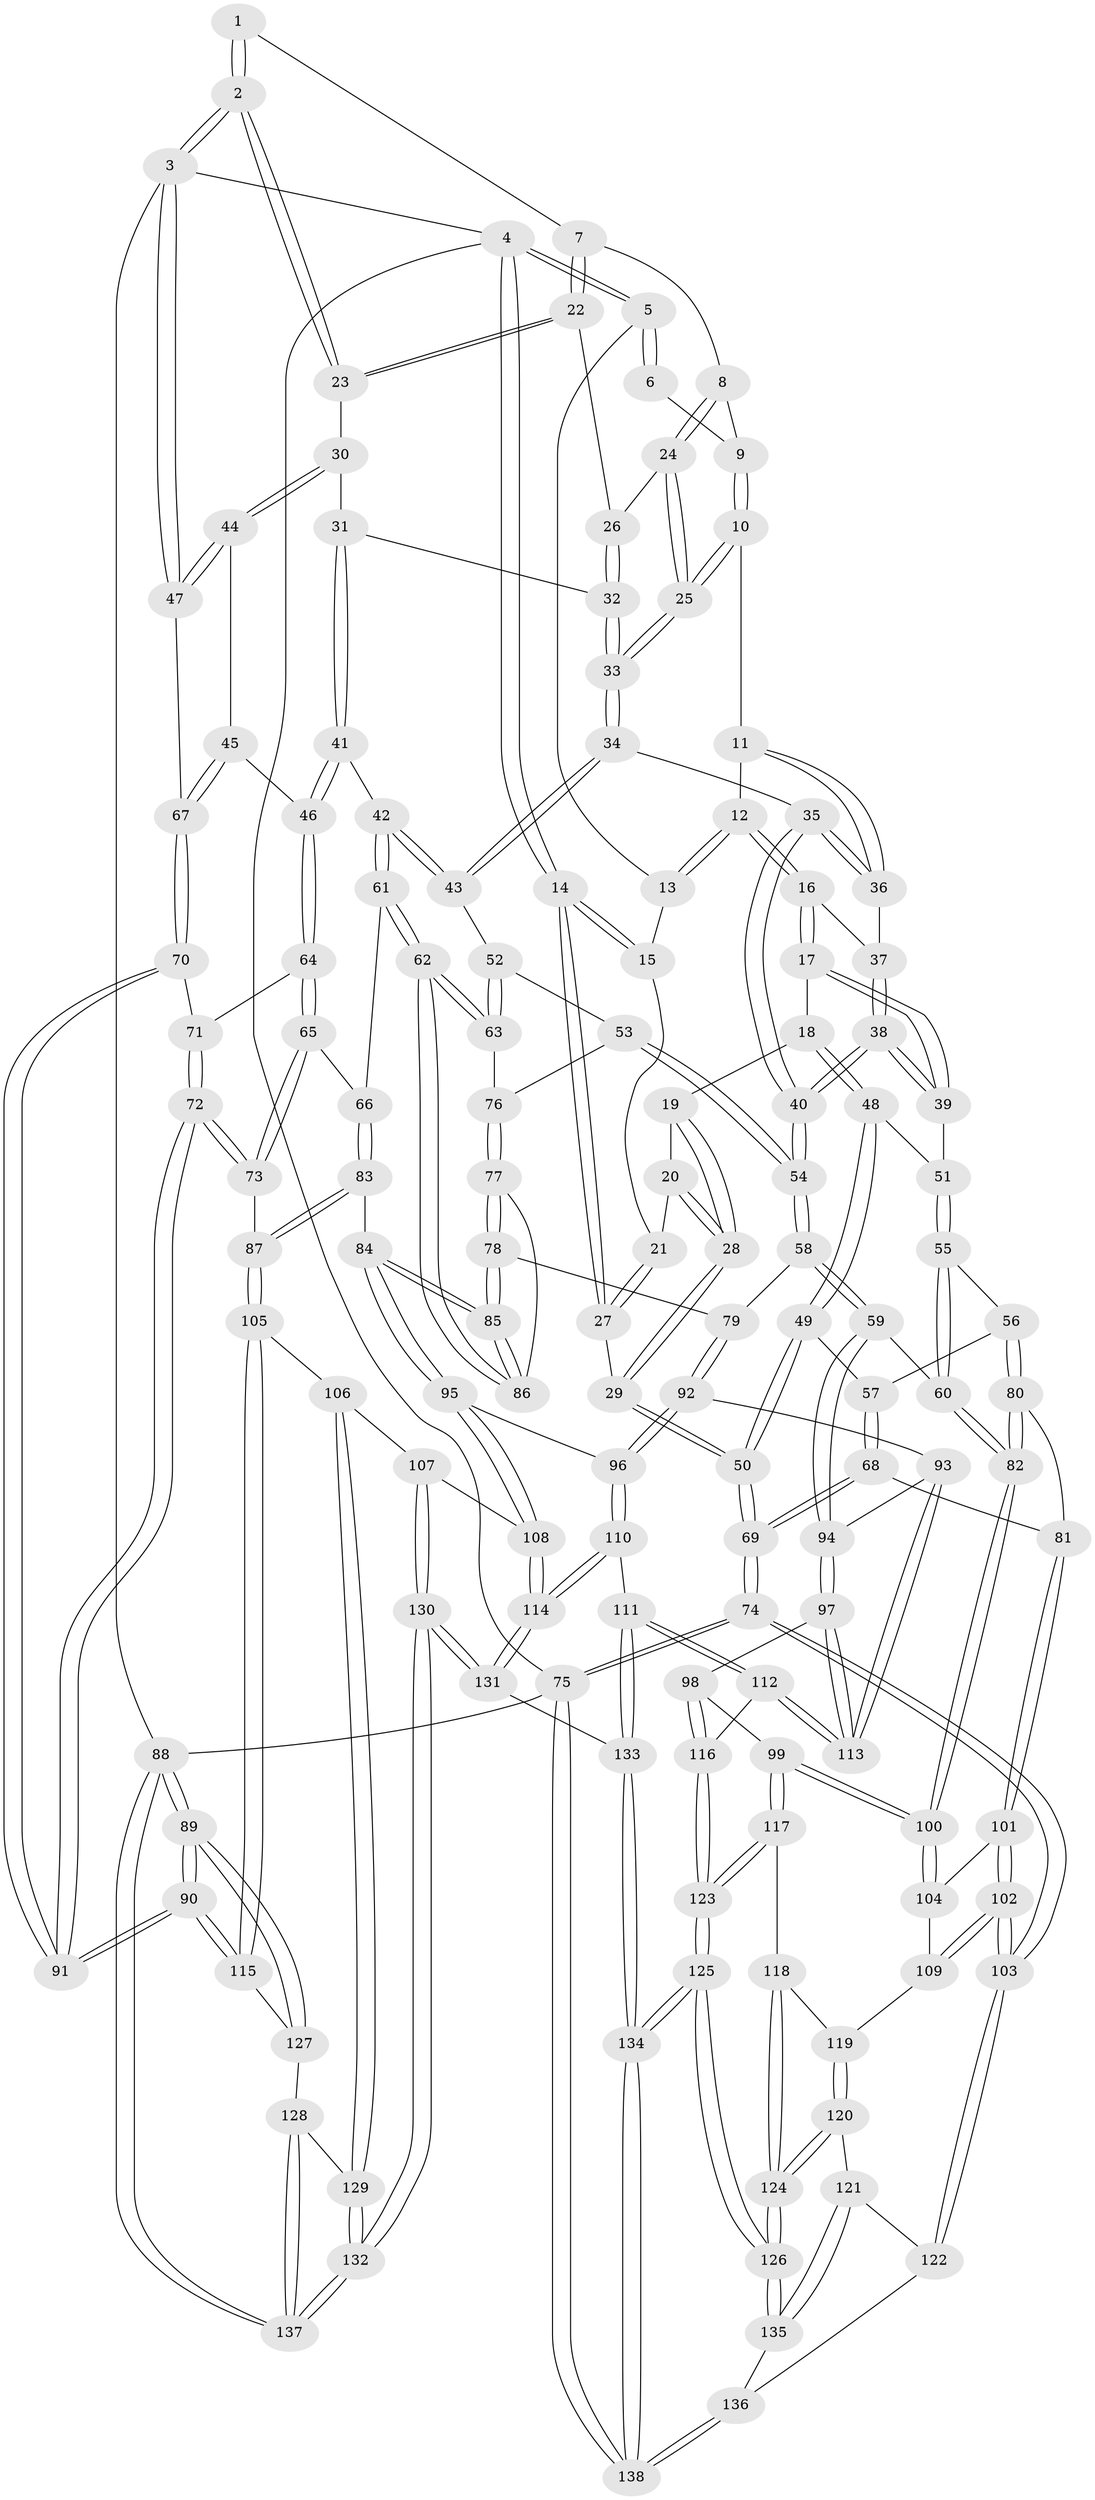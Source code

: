 // Generated by graph-tools (version 1.1) at 2025/11/02/27/25 16:11:56]
// undirected, 138 vertices, 342 edges
graph export_dot {
graph [start="1"]
  node [color=gray90,style=filled];
  1 [pos="+0.7561272414648134+0"];
  2 [pos="+1+0"];
  3 [pos="+1+0"];
  4 [pos="+0+0"];
  5 [pos="+0.29357570081687256+0"];
  6 [pos="+0.5418034303502786+0"];
  7 [pos="+0.7618129430412496+0"];
  8 [pos="+0.6530272163689018+0.08934788272077568"];
  9 [pos="+0.546895258187645+0.022089126176898767"];
  10 [pos="+0.5198007216576551+0.11248324529239065"];
  11 [pos="+0.4907856717137027+0.12438260001096903"];
  12 [pos="+0.3417276471299978+0.12048955971824174"];
  13 [pos="+0.29291943256397973+0"];
  14 [pos="+0+0"];
  15 [pos="+0.1288099752081842+0.0635581731060359"];
  16 [pos="+0.33109397964146686+0.14678426313022425"];
  17 [pos="+0.2854217077106083+0.20312857473013493"];
  18 [pos="+0.14051026571434283+0.21122014446951992"];
  19 [pos="+0.13770457353908333+0.20732552854795633"];
  20 [pos="+0.11596451007168918+0.12080799611963196"];
  21 [pos="+0.11553231276487835+0.09784204663131875"];
  22 [pos="+0.8095114052263872+0.08744498101712743"];
  23 [pos="+0.862077761131739+0.15684790633552817"];
  24 [pos="+0.6308648171875408+0.13863421458389177"];
  25 [pos="+0.6159363360577347+0.15777375629073084"];
  26 [pos="+0.720317606203395+0.14509139627684242"];
  27 [pos="+0+0"];
  28 [pos="+0+0.04436812106961554"];
  29 [pos="+0+0.02724916490272065"];
  30 [pos="+0.870323570257471+0.18413632033897345"];
  31 [pos="+0.8530374486317875+0.1964519055647068"];
  32 [pos="+0.7015655318282373+0.2117482157881607"];
  33 [pos="+0.6318162319748338+0.24224645017051943"];
  34 [pos="+0.6206851820494111+0.2812326141521531"];
  35 [pos="+0.5665863051227802+0.28328972737508606"];
  36 [pos="+0.5173183636401497+0.2480278366117539"];
  37 [pos="+0.4518117877357063+0.24501498033225225"];
  38 [pos="+0.4207716515959622+0.38321721663388747"];
  39 [pos="+0.31490818367397866+0.3250439974322457"];
  40 [pos="+0.43324775904818486+0.39500940419506997"];
  41 [pos="+0.7360733361978498+0.35546721882896615"];
  42 [pos="+0.7083647989490168+0.3635673588481364"];
  43 [pos="+0.66461557777758+0.34612904049387033"];
  44 [pos="+0.9201012341690458+0.21486205105743983"];
  45 [pos="+0.8847496708515246+0.3993836511716914"];
  46 [pos="+0.8794572988682231+0.4053829993504935"];
  47 [pos="+1+0.2472782873280054"];
  48 [pos="+0.0830029161982299+0.31147794386424293"];
  49 [pos="+0.05814535114535789+0.3423845966763987"];
  50 [pos="+0+0.36020923535819416"];
  51 [pos="+0.27631620978247473+0.36900704398934936"];
  52 [pos="+0.6281726624870964+0.3879808233690715"];
  53 [pos="+0.46811315546397414+0.45882226934671794"];
  54 [pos="+0.45022024374444536+0.4560967978890607"];
  55 [pos="+0.2247482327737681+0.4628163323857601"];
  56 [pos="+0.19499203234249143+0.47040395861111023"];
  57 [pos="+0.08913996953809597+0.3895369902834636"];
  58 [pos="+0.3959313516931924+0.5412804013810096"];
  59 [pos="+0.3887551951928099+0.5456103444744654"];
  60 [pos="+0.3513444092162778+0.5462569401518933"];
  61 [pos="+0.730107419543516+0.5047004152777006"];
  62 [pos="+0.6303872147583371+0.5510922285589519"];
  63 [pos="+0.6044244996508554+0.5251673895350515"];
  64 [pos="+0.8802515015324197+0.4194170826722234"];
  65 [pos="+0.8238518816197259+0.5358637714827267"];
  66 [pos="+0.731389567601133+0.5054884684144837"];
  67 [pos="+1+0.35676049441883395"];
  68 [pos="+0.034569627316328316+0.5498698246217301"];
  69 [pos="+0+0.5082819520386335"];
  70 [pos="+1+0.508905752645485"];
  71 [pos="+0.9316929403049234+0.4620170126621354"];
  72 [pos="+0.946974227128671+0.6624857164178364"];
  73 [pos="+0.892357389252704+0.6618129038527698"];
  74 [pos="+0+0.829339501126432"];
  75 [pos="+0+1"];
  76 [pos="+0.5537133659230512+0.5102928945512415"];
  77 [pos="+0.5229390730087161+0.5909323574290332"];
  78 [pos="+0.5096168107534028+0.6041057526243166"];
  79 [pos="+0.49574157491167564+0.611117315655203"];
  80 [pos="+0.14899654795235984+0.567068259945042"];
  81 [pos="+0.10100443609787192+0.5963752705563774"];
  82 [pos="+0.259236412973408+0.6388398566652095"];
  83 [pos="+0.7241510472100011+0.6465213525398278"];
  84 [pos="+0.640389467050382+0.6614924814575542"];
  85 [pos="+0.6314453576902262+0.6198967963831562"];
  86 [pos="+0.6291204886487072+0.5617226301038309"];
  87 [pos="+0.8762595736955618+0.6730872790092318"];
  88 [pos="+1+1"];
  89 [pos="+1+1"];
  90 [pos="+1+0.7563651640981337"];
  91 [pos="+1+0.6998820836833628"];
  92 [pos="+0.5191080162685893+0.6948967797368004"];
  93 [pos="+0.4903524930439177+0.7052357147867938"];
  94 [pos="+0.3951767743985432+0.6987770641451312"];
  95 [pos="+0.6314126173920059+0.6807674434168348"];
  96 [pos="+0.5472349803559248+0.704849534915785"];
  97 [pos="+0.36228356341370554+0.7371656417785042"];
  98 [pos="+0.3455662301223844+0.7453106037865375"];
  99 [pos="+0.2635435011716706+0.7571623975012146"];
  100 [pos="+0.2574258291758955+0.7460423490249878"];
  101 [pos="+0.0922508978304818+0.6475760185437048"];
  102 [pos="+0+0.7849298319639673"];
  103 [pos="+0+0.806503856294389"];
  104 [pos="+0.14557208757796194+0.6983704001272352"];
  105 [pos="+0.8153122869653248+0.7680451198064079"];
  106 [pos="+0.7629953957055771+0.8109084120739898"];
  107 [pos="+0.7310526183299373+0.8158777994548583"];
  108 [pos="+0.691861938478691+0.8029162965568232"];
  109 [pos="+0.10158416597795586+0.7941750108881637"];
  110 [pos="+0.5441299126751896+0.8474762844697659"];
  111 [pos="+0.4799203812656356+0.8488548537938584"];
  112 [pos="+0.47973662014998547+0.8487737487378111"];
  113 [pos="+0.4602871268491368+0.8067027401694538"];
  114 [pos="+0.5747382512785005+0.8655646085361886"];
  115 [pos="+0.9299144830574751+0.895563678924615"];
  116 [pos="+0.40338961124016715+0.8684287279764997"];
  117 [pos="+0.26326489250335083+0.7579533287799113"];
  118 [pos="+0.22214675735221528+0.7997485339488376"];
  119 [pos="+0.12645328593427782+0.8070129968392111"];
  120 [pos="+0.11952158985070406+0.8762313109703417"];
  121 [pos="+0.08202184034770785+0.8938956817102868"];
  122 [pos="+0.060881648299012325+0.8945514875390722"];
  123 [pos="+0.3428998246134461+0.9268739358451231"];
  124 [pos="+0.19691980992554506+0.9017784279945962"];
  125 [pos="+0.30712850759860433+1"];
  126 [pos="+0.2114484513964871+0.9615604742135332"];
  127 [pos="+0.9187955996548102+0.9091901528570256"];
  128 [pos="+0.9170897426572645+0.9111500336135031"];
  129 [pos="+0.8409012314602852+0.9487357827746674"];
  130 [pos="+0.649749654677886+1"];
  131 [pos="+0.6280066532451299+1"];
  132 [pos="+0.7184378990103575+1"];
  133 [pos="+0.4212915252500371+1"];
  134 [pos="+0.3313946647530764+1"];
  135 [pos="+0.13551150321483432+0.9496193432727762"];
  136 [pos="+0.07871337949873995+0.9737140393004527"];
  137 [pos="+1+1"];
  138 [pos="+0+1"];
  1 -- 2;
  1 -- 2;
  1 -- 7;
  2 -- 3;
  2 -- 3;
  2 -- 23;
  2 -- 23;
  3 -- 4;
  3 -- 47;
  3 -- 47;
  3 -- 88;
  4 -- 5;
  4 -- 5;
  4 -- 14;
  4 -- 14;
  4 -- 75;
  5 -- 6;
  5 -- 6;
  5 -- 13;
  6 -- 9;
  7 -- 8;
  7 -- 22;
  7 -- 22;
  8 -- 9;
  8 -- 24;
  8 -- 24;
  9 -- 10;
  9 -- 10;
  10 -- 11;
  10 -- 25;
  10 -- 25;
  11 -- 12;
  11 -- 36;
  11 -- 36;
  12 -- 13;
  12 -- 13;
  12 -- 16;
  12 -- 16;
  13 -- 15;
  14 -- 15;
  14 -- 15;
  14 -- 27;
  14 -- 27;
  15 -- 21;
  16 -- 17;
  16 -- 17;
  16 -- 37;
  17 -- 18;
  17 -- 39;
  17 -- 39;
  18 -- 19;
  18 -- 48;
  18 -- 48;
  19 -- 20;
  19 -- 28;
  19 -- 28;
  20 -- 21;
  20 -- 28;
  20 -- 28;
  21 -- 27;
  21 -- 27;
  22 -- 23;
  22 -- 23;
  22 -- 26;
  23 -- 30;
  24 -- 25;
  24 -- 25;
  24 -- 26;
  25 -- 33;
  25 -- 33;
  26 -- 32;
  26 -- 32;
  27 -- 29;
  28 -- 29;
  28 -- 29;
  29 -- 50;
  29 -- 50;
  30 -- 31;
  30 -- 44;
  30 -- 44;
  31 -- 32;
  31 -- 41;
  31 -- 41;
  32 -- 33;
  32 -- 33;
  33 -- 34;
  33 -- 34;
  34 -- 35;
  34 -- 43;
  34 -- 43;
  35 -- 36;
  35 -- 36;
  35 -- 40;
  35 -- 40;
  36 -- 37;
  37 -- 38;
  37 -- 38;
  38 -- 39;
  38 -- 39;
  38 -- 40;
  38 -- 40;
  39 -- 51;
  40 -- 54;
  40 -- 54;
  41 -- 42;
  41 -- 46;
  41 -- 46;
  42 -- 43;
  42 -- 43;
  42 -- 61;
  42 -- 61;
  43 -- 52;
  44 -- 45;
  44 -- 47;
  44 -- 47;
  45 -- 46;
  45 -- 67;
  45 -- 67;
  46 -- 64;
  46 -- 64;
  47 -- 67;
  48 -- 49;
  48 -- 49;
  48 -- 51;
  49 -- 50;
  49 -- 50;
  49 -- 57;
  50 -- 69;
  50 -- 69;
  51 -- 55;
  51 -- 55;
  52 -- 53;
  52 -- 63;
  52 -- 63;
  53 -- 54;
  53 -- 54;
  53 -- 76;
  54 -- 58;
  54 -- 58;
  55 -- 56;
  55 -- 60;
  55 -- 60;
  56 -- 57;
  56 -- 80;
  56 -- 80;
  57 -- 68;
  57 -- 68;
  58 -- 59;
  58 -- 59;
  58 -- 79;
  59 -- 60;
  59 -- 94;
  59 -- 94;
  60 -- 82;
  60 -- 82;
  61 -- 62;
  61 -- 62;
  61 -- 66;
  62 -- 63;
  62 -- 63;
  62 -- 86;
  62 -- 86;
  63 -- 76;
  64 -- 65;
  64 -- 65;
  64 -- 71;
  65 -- 66;
  65 -- 73;
  65 -- 73;
  66 -- 83;
  66 -- 83;
  67 -- 70;
  67 -- 70;
  68 -- 69;
  68 -- 69;
  68 -- 81;
  69 -- 74;
  69 -- 74;
  70 -- 71;
  70 -- 91;
  70 -- 91;
  71 -- 72;
  71 -- 72;
  72 -- 73;
  72 -- 73;
  72 -- 91;
  72 -- 91;
  73 -- 87;
  74 -- 75;
  74 -- 75;
  74 -- 103;
  74 -- 103;
  75 -- 138;
  75 -- 138;
  75 -- 88;
  76 -- 77;
  76 -- 77;
  77 -- 78;
  77 -- 78;
  77 -- 86;
  78 -- 79;
  78 -- 85;
  78 -- 85;
  79 -- 92;
  79 -- 92;
  80 -- 81;
  80 -- 82;
  80 -- 82;
  81 -- 101;
  81 -- 101;
  82 -- 100;
  82 -- 100;
  83 -- 84;
  83 -- 87;
  83 -- 87;
  84 -- 85;
  84 -- 85;
  84 -- 95;
  84 -- 95;
  85 -- 86;
  85 -- 86;
  87 -- 105;
  87 -- 105;
  88 -- 89;
  88 -- 89;
  88 -- 137;
  88 -- 137;
  89 -- 90;
  89 -- 90;
  89 -- 127;
  89 -- 127;
  90 -- 91;
  90 -- 91;
  90 -- 115;
  90 -- 115;
  92 -- 93;
  92 -- 96;
  92 -- 96;
  93 -- 94;
  93 -- 113;
  93 -- 113;
  94 -- 97;
  94 -- 97;
  95 -- 96;
  95 -- 108;
  95 -- 108;
  96 -- 110;
  96 -- 110;
  97 -- 98;
  97 -- 113;
  97 -- 113;
  98 -- 99;
  98 -- 116;
  98 -- 116;
  99 -- 100;
  99 -- 100;
  99 -- 117;
  99 -- 117;
  100 -- 104;
  100 -- 104;
  101 -- 102;
  101 -- 102;
  101 -- 104;
  102 -- 103;
  102 -- 103;
  102 -- 109;
  102 -- 109;
  103 -- 122;
  103 -- 122;
  104 -- 109;
  105 -- 106;
  105 -- 115;
  105 -- 115;
  106 -- 107;
  106 -- 129;
  106 -- 129;
  107 -- 108;
  107 -- 130;
  107 -- 130;
  108 -- 114;
  108 -- 114;
  109 -- 119;
  110 -- 111;
  110 -- 114;
  110 -- 114;
  111 -- 112;
  111 -- 112;
  111 -- 133;
  111 -- 133;
  112 -- 113;
  112 -- 113;
  112 -- 116;
  114 -- 131;
  114 -- 131;
  115 -- 127;
  116 -- 123;
  116 -- 123;
  117 -- 118;
  117 -- 123;
  117 -- 123;
  118 -- 119;
  118 -- 124;
  118 -- 124;
  119 -- 120;
  119 -- 120;
  120 -- 121;
  120 -- 124;
  120 -- 124;
  121 -- 122;
  121 -- 135;
  121 -- 135;
  122 -- 136;
  123 -- 125;
  123 -- 125;
  124 -- 126;
  124 -- 126;
  125 -- 126;
  125 -- 126;
  125 -- 134;
  125 -- 134;
  126 -- 135;
  126 -- 135;
  127 -- 128;
  128 -- 129;
  128 -- 137;
  128 -- 137;
  129 -- 132;
  129 -- 132;
  130 -- 131;
  130 -- 131;
  130 -- 132;
  130 -- 132;
  131 -- 133;
  132 -- 137;
  132 -- 137;
  133 -- 134;
  133 -- 134;
  134 -- 138;
  134 -- 138;
  135 -- 136;
  136 -- 138;
  136 -- 138;
}

